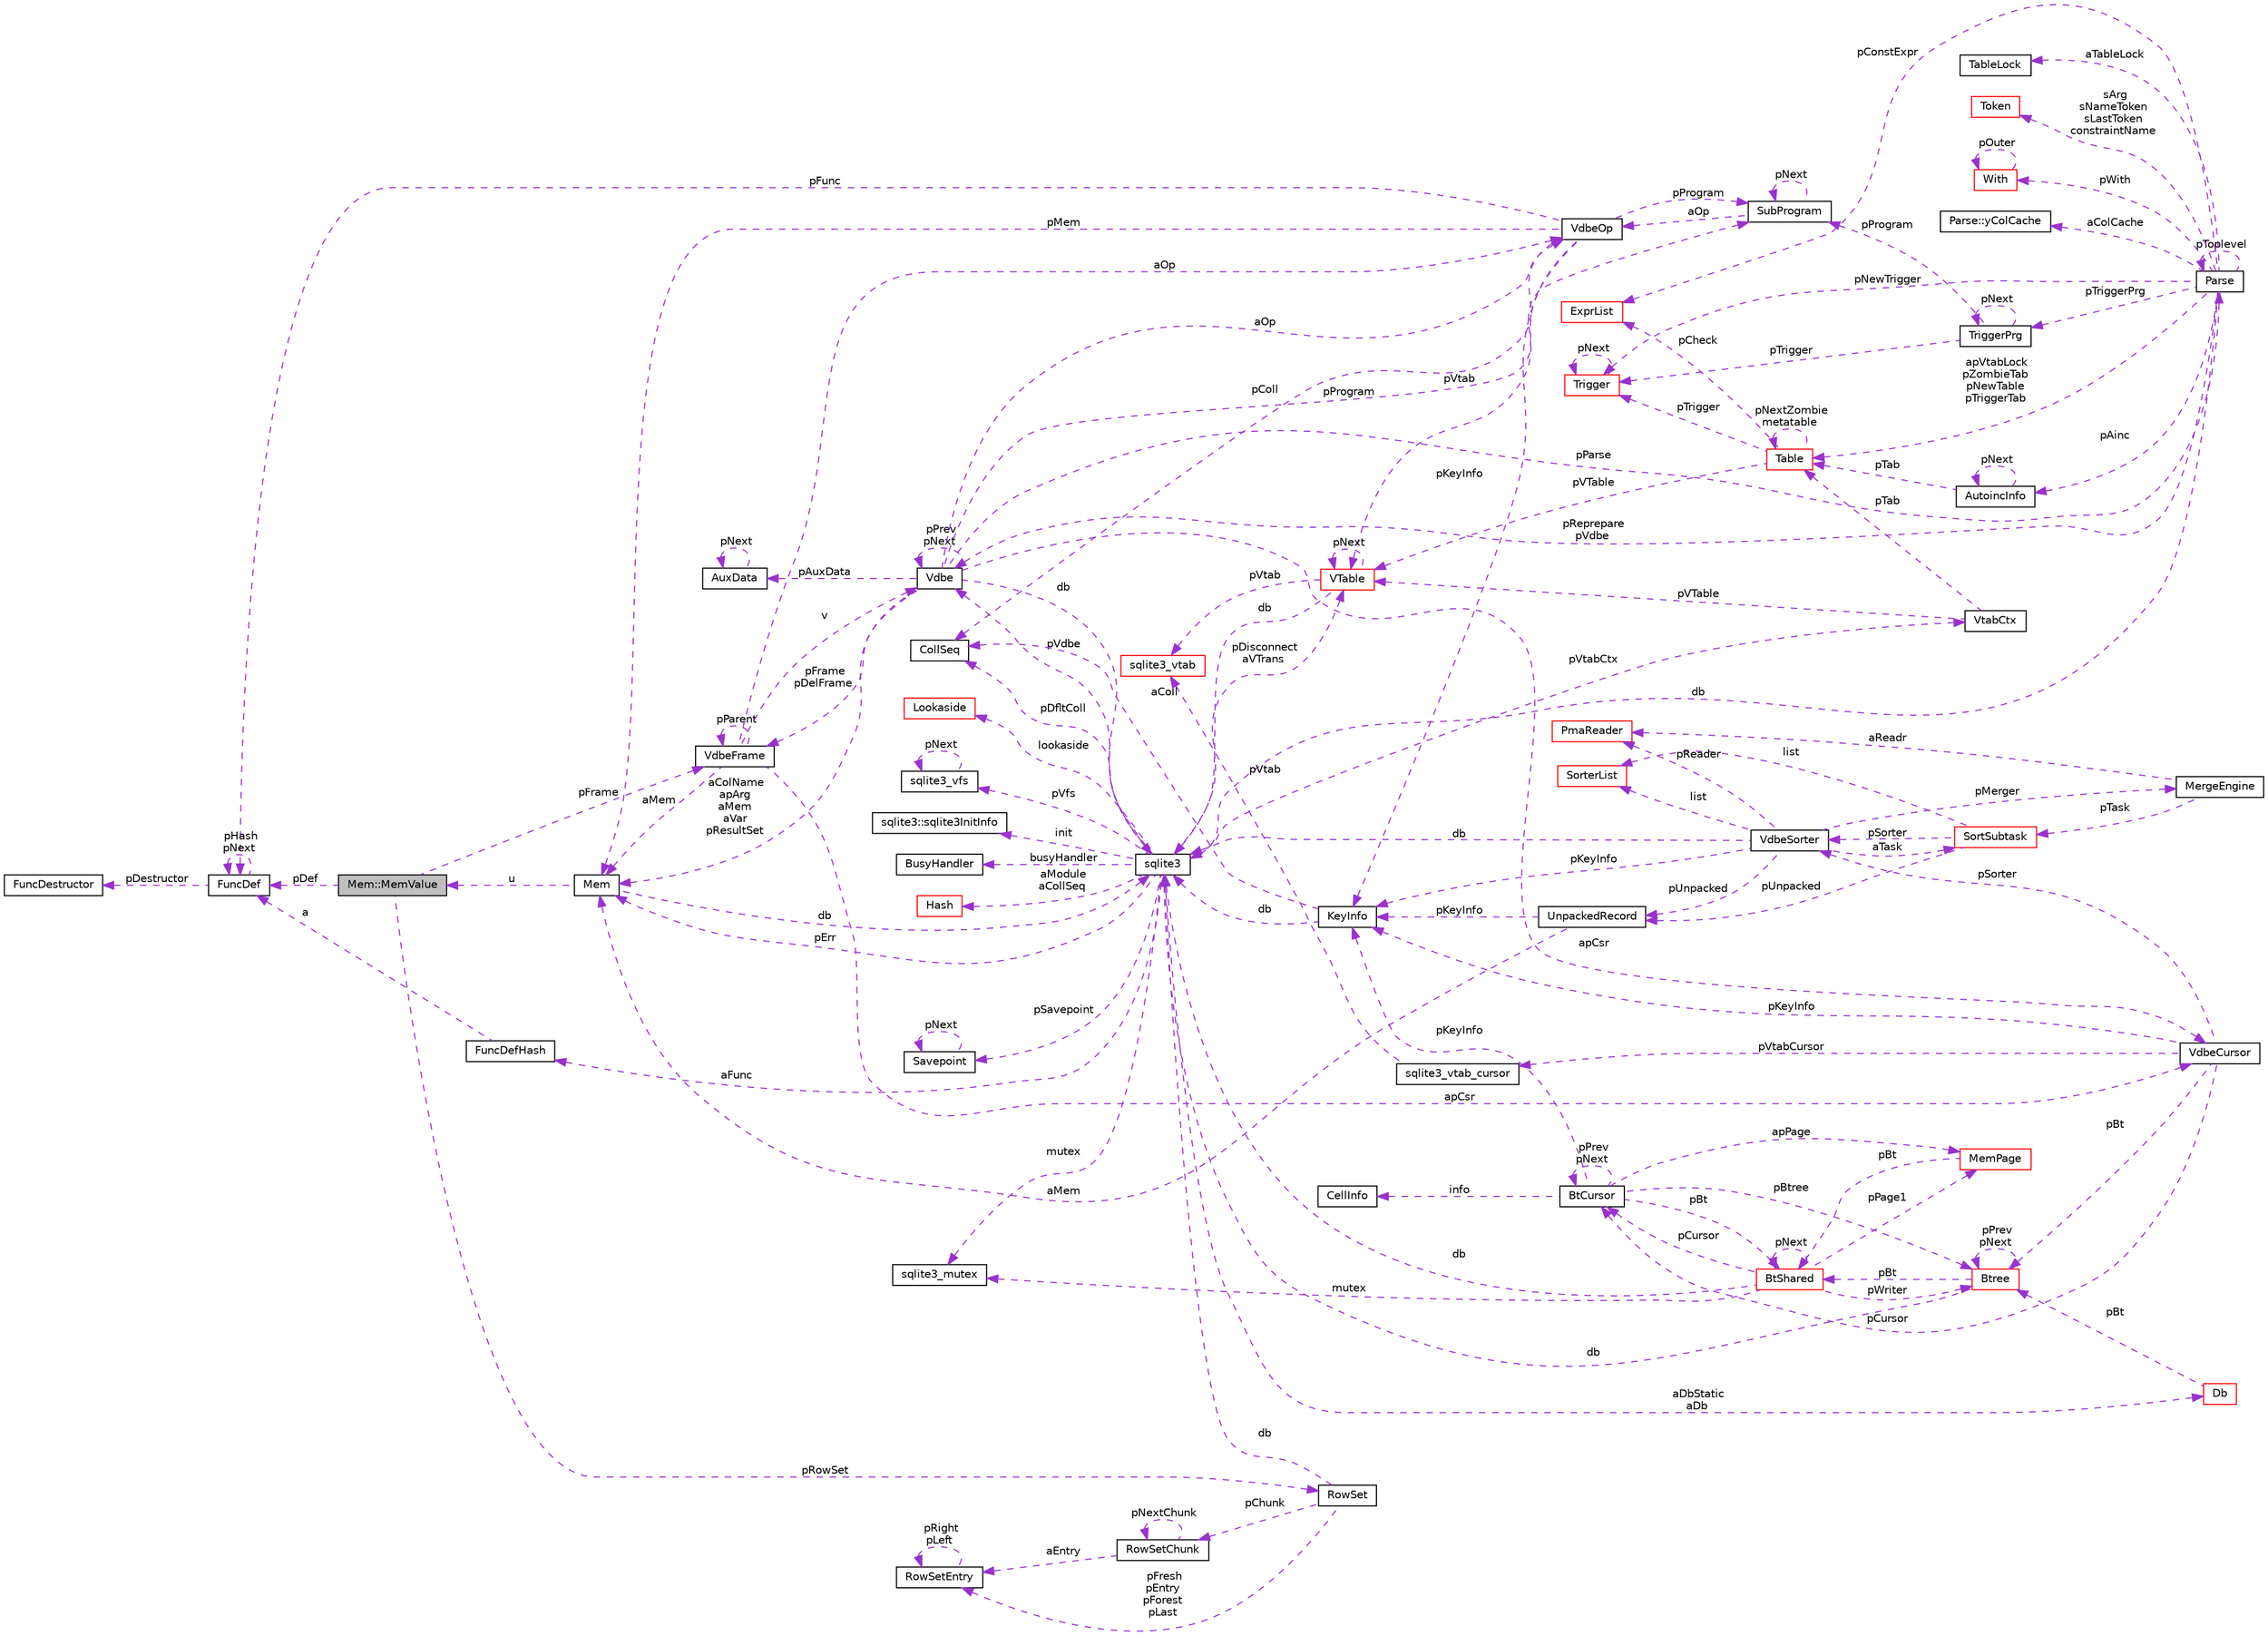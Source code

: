 digraph "Mem::MemValue"
{
  edge [fontname="Helvetica",fontsize="10",labelfontname="Helvetica",labelfontsize="10"];
  node [fontname="Helvetica",fontsize="10",shape=record];
  rankdir="LR";
  Node1 [label="Mem::MemValue",height=0.2,width=0.4,color="black", fillcolor="grey75", style="filled", fontcolor="black"];
  Node2 -> Node1 [dir="back",color="darkorchid3",fontsize="10",style="dashed",label=" pFrame" ,fontname="Helvetica"];
  Node2 [label="VdbeFrame",height=0.2,width=0.4,color="black", fillcolor="white", style="filled",URL="$struct_vdbe_frame.html"];
  Node3 -> Node2 [dir="back",color="darkorchid3",fontsize="10",style="dashed",label=" aMem" ,fontname="Helvetica"];
  Node3 [label="Mem",height=0.2,width=0.4,color="black", fillcolor="white", style="filled",URL="$struct_mem.html"];
  Node1 -> Node3 [dir="back",color="darkorchid3",fontsize="10",style="dashed",label=" u" ,fontname="Helvetica"];
  Node4 -> Node3 [dir="back",color="darkorchid3",fontsize="10",style="dashed",label=" db" ,fontname="Helvetica"];
  Node4 [label="sqlite3",height=0.2,width=0.4,color="black", fillcolor="white", style="filled",URL="$structsqlite3.html"];
  Node3 -> Node4 [dir="back",color="darkorchid3",fontsize="10",style="dashed",label=" pErr" ,fontname="Helvetica"];
  Node5 -> Node4 [dir="back",color="darkorchid3",fontsize="10",style="dashed",label=" pVdbe" ,fontname="Helvetica"];
  Node5 [label="Vdbe",height=0.2,width=0.4,color="black", fillcolor="white", style="filled",URL="$struct_vdbe.html"];
  Node5 -> Node5 [dir="back",color="darkorchid3",fontsize="10",style="dashed",label=" pPrev\npNext" ,fontname="Helvetica"];
  Node3 -> Node5 [dir="back",color="darkorchid3",fontsize="10",style="dashed",label=" aColName\napArg\naMem\naVar\npResultSet" ,fontname="Helvetica"];
  Node4 -> Node5 [dir="back",color="darkorchid3",fontsize="10",style="dashed",label=" db" ,fontname="Helvetica"];
  Node2 -> Node5 [dir="back",color="darkorchid3",fontsize="10",style="dashed",label=" pFrame\npDelFrame" ,fontname="Helvetica"];
  Node6 -> Node5 [dir="back",color="darkorchid3",fontsize="10",style="dashed",label=" pAuxData" ,fontname="Helvetica"];
  Node6 [label="AuxData",height=0.2,width=0.4,color="black", fillcolor="white", style="filled",URL="$struct_aux_data.html"];
  Node6 -> Node6 [dir="back",color="darkorchid3",fontsize="10",style="dashed",label=" pNext" ,fontname="Helvetica"];
  Node7 -> Node5 [dir="back",color="darkorchid3",fontsize="10",style="dashed",label=" pProgram" ,fontname="Helvetica"];
  Node7 [label="SubProgram",height=0.2,width=0.4,color="black", fillcolor="white", style="filled",URL="$struct_sub_program.html"];
  Node7 -> Node7 [dir="back",color="darkorchid3",fontsize="10",style="dashed",label=" pNext" ,fontname="Helvetica"];
  Node8 -> Node7 [dir="back",color="darkorchid3",fontsize="10",style="dashed",label=" aOp" ,fontname="Helvetica"];
  Node8 [label="VdbeOp",height=0.2,width=0.4,color="black", fillcolor="white", style="filled",URL="$struct_vdbe_op.html"];
  Node3 -> Node8 [dir="back",color="darkorchid3",fontsize="10",style="dashed",label=" pMem" ,fontname="Helvetica"];
  Node9 -> Node8 [dir="back",color="darkorchid3",fontsize="10",style="dashed",label=" pColl" ,fontname="Helvetica"];
  Node9 [label="CollSeq",height=0.2,width=0.4,color="black", fillcolor="white", style="filled",URL="$struct_coll_seq.html"];
  Node10 -> Node8 [dir="back",color="darkorchid3",fontsize="10",style="dashed",label=" pVtab" ,fontname="Helvetica"];
  Node10 [label="VTable",height=0.2,width=0.4,color="red", fillcolor="white", style="filled",URL="$struct_v_table.html"];
  Node4 -> Node10 [dir="back",color="darkorchid3",fontsize="10",style="dashed",label=" db" ,fontname="Helvetica"];
  Node10 -> Node10 [dir="back",color="darkorchid3",fontsize="10",style="dashed",label=" pNext" ,fontname="Helvetica"];
  Node11 -> Node10 [dir="back",color="darkorchid3",fontsize="10",style="dashed",label=" pVtab" ,fontname="Helvetica"];
  Node11 [label="sqlite3_vtab",height=0.2,width=0.4,color="red", fillcolor="white", style="filled",URL="$structsqlite3__vtab.html"];
  Node7 -> Node8 [dir="back",color="darkorchid3",fontsize="10",style="dashed",label=" pProgram" ,fontname="Helvetica"];
  Node12 -> Node8 [dir="back",color="darkorchid3",fontsize="10",style="dashed",label=" pKeyInfo" ,fontname="Helvetica"];
  Node12 [label="KeyInfo",height=0.2,width=0.4,color="black", fillcolor="white", style="filled",URL="$struct_key_info.html"];
  Node4 -> Node12 [dir="back",color="darkorchid3",fontsize="10",style="dashed",label=" db" ,fontname="Helvetica"];
  Node9 -> Node12 [dir="back",color="darkorchid3",fontsize="10",style="dashed",label=" aColl" ,fontname="Helvetica"];
  Node13 -> Node8 [dir="back",color="darkorchid3",fontsize="10",style="dashed",label=" pFunc" ,fontname="Helvetica"];
  Node13 [label="FuncDef",height=0.2,width=0.4,color="black", fillcolor="white", style="filled",URL="$struct_func_def.html"];
  Node14 -> Node13 [dir="back",color="darkorchid3",fontsize="10",style="dashed",label=" pDestructor" ,fontname="Helvetica"];
  Node14 [label="FuncDestructor",height=0.2,width=0.4,color="black", fillcolor="white", style="filled",URL="$struct_func_destructor.html"];
  Node13 -> Node13 [dir="back",color="darkorchid3",fontsize="10",style="dashed",label=" pHash\npNext" ,fontname="Helvetica"];
  Node15 -> Node5 [dir="back",color="darkorchid3",fontsize="10",style="dashed",label=" apCsr" ,fontname="Helvetica"];
  Node15 [label="VdbeCursor",height=0.2,width=0.4,color="black", fillcolor="white", style="filled",URL="$struct_vdbe_cursor.html"];
  Node16 -> Node15 [dir="back",color="darkorchid3",fontsize="10",style="dashed",label=" pCursor" ,fontname="Helvetica"];
  Node16 [label="BtCursor",height=0.2,width=0.4,color="black", fillcolor="white", style="filled",URL="$struct_bt_cursor.html"];
  Node16 -> Node16 [dir="back",color="darkorchid3",fontsize="10",style="dashed",label=" pPrev\npNext" ,fontname="Helvetica"];
  Node17 -> Node16 [dir="back",color="darkorchid3",fontsize="10",style="dashed",label=" info" ,fontname="Helvetica"];
  Node17 [label="CellInfo",height=0.2,width=0.4,color="black", fillcolor="white", style="filled",URL="$struct_cell_info.html"];
  Node18 -> Node16 [dir="back",color="darkorchid3",fontsize="10",style="dashed",label=" pBt" ,fontname="Helvetica"];
  Node18 [label="BtShared",height=0.2,width=0.4,color="red", fillcolor="white", style="filled",URL="$struct_bt_shared.html"];
  Node16 -> Node18 [dir="back",color="darkorchid3",fontsize="10",style="dashed",label=" pCursor" ,fontname="Helvetica"];
  Node18 -> Node18 [dir="back",color="darkorchid3",fontsize="10",style="dashed",label=" pNext" ,fontname="Helvetica"];
  Node4 -> Node18 [dir="back",color="darkorchid3",fontsize="10",style="dashed",label=" db" ,fontname="Helvetica"];
  Node19 -> Node18 [dir="back",color="darkorchid3",fontsize="10",style="dashed",label=" mutex" ,fontname="Helvetica"];
  Node19 [label="sqlite3_mutex",height=0.2,width=0.4,color="black", fillcolor="white", style="filled",URL="$structsqlite3__mutex.html"];
  Node20 -> Node18 [dir="back",color="darkorchid3",fontsize="10",style="dashed",label=" pPage1" ,fontname="Helvetica"];
  Node20 [label="MemPage",height=0.2,width=0.4,color="red", fillcolor="white", style="filled",URL="$struct_mem_page.html"];
  Node18 -> Node20 [dir="back",color="darkorchid3",fontsize="10",style="dashed",label=" pBt" ,fontname="Helvetica"];
  Node21 -> Node18 [dir="back",color="darkorchid3",fontsize="10",style="dashed",label=" pWriter" ,fontname="Helvetica"];
  Node21 [label="Btree",height=0.2,width=0.4,color="red", fillcolor="white", style="filled",URL="$struct_btree.html"];
  Node18 -> Node21 [dir="back",color="darkorchid3",fontsize="10",style="dashed",label=" pBt" ,fontname="Helvetica"];
  Node4 -> Node21 [dir="back",color="darkorchid3",fontsize="10",style="dashed",label=" db" ,fontname="Helvetica"];
  Node21 -> Node21 [dir="back",color="darkorchid3",fontsize="10",style="dashed",label=" pPrev\npNext" ,fontname="Helvetica"];
  Node20 -> Node16 [dir="back",color="darkorchid3",fontsize="10",style="dashed",label=" apPage" ,fontname="Helvetica"];
  Node12 -> Node16 [dir="back",color="darkorchid3",fontsize="10",style="dashed",label=" pKeyInfo" ,fontname="Helvetica"];
  Node21 -> Node16 [dir="back",color="darkorchid3",fontsize="10",style="dashed",label=" pBtree" ,fontname="Helvetica"];
  Node22 -> Node15 [dir="back",color="darkorchid3",fontsize="10",style="dashed",label=" pVtabCursor" ,fontname="Helvetica"];
  Node22 [label="sqlite3_vtab_cursor",height=0.2,width=0.4,color="black", fillcolor="white", style="filled",URL="$structsqlite3__vtab__cursor.html"];
  Node11 -> Node22 [dir="back",color="darkorchid3",fontsize="10",style="dashed",label=" pVtab" ,fontname="Helvetica"];
  Node23 -> Node15 [dir="back",color="darkorchid3",fontsize="10",style="dashed",label=" pSorter" ,fontname="Helvetica"];
  Node23 [label="VdbeSorter",height=0.2,width=0.4,color="black", fillcolor="white", style="filled",URL="$struct_vdbe_sorter.html"];
  Node24 -> Node23 [dir="back",color="darkorchid3",fontsize="10",style="dashed",label=" list" ,fontname="Helvetica"];
  Node24 [label="SorterList",height=0.2,width=0.4,color="red", fillcolor="white", style="filled",URL="$struct_sorter_list.html"];
  Node4 -> Node23 [dir="back",color="darkorchid3",fontsize="10",style="dashed",label=" db" ,fontname="Helvetica"];
  Node25 -> Node23 [dir="back",color="darkorchid3",fontsize="10",style="dashed",label=" pMerger" ,fontname="Helvetica"];
  Node25 [label="MergeEngine",height=0.2,width=0.4,color="black", fillcolor="white", style="filled",URL="$struct_merge_engine.html"];
  Node26 -> Node25 [dir="back",color="darkorchid3",fontsize="10",style="dashed",label=" aReadr" ,fontname="Helvetica"];
  Node26 [label="PmaReader",height=0.2,width=0.4,color="red", fillcolor="white", style="filled",URL="$struct_pma_reader.html"];
  Node27 -> Node25 [dir="back",color="darkorchid3",fontsize="10",style="dashed",label=" pTask" ,fontname="Helvetica"];
  Node27 [label="SortSubtask",height=0.2,width=0.4,color="red", fillcolor="white", style="filled",URL="$struct_sort_subtask.html"];
  Node24 -> Node27 [dir="back",color="darkorchid3",fontsize="10",style="dashed",label=" list" ,fontname="Helvetica"];
  Node23 -> Node27 [dir="back",color="darkorchid3",fontsize="10",style="dashed",label=" pSorter" ,fontname="Helvetica"];
  Node28 -> Node27 [dir="back",color="darkorchid3",fontsize="10",style="dashed",label=" pUnpacked" ,fontname="Helvetica"];
  Node28 [label="UnpackedRecord",height=0.2,width=0.4,color="black", fillcolor="white", style="filled",URL="$struct_unpacked_record.html"];
  Node3 -> Node28 [dir="back",color="darkorchid3",fontsize="10",style="dashed",label=" aMem" ,fontname="Helvetica"];
  Node12 -> Node28 [dir="back",color="darkorchid3",fontsize="10",style="dashed",label=" pKeyInfo" ,fontname="Helvetica"];
  Node26 -> Node23 [dir="back",color="darkorchid3",fontsize="10",style="dashed",label=" pReader" ,fontname="Helvetica"];
  Node12 -> Node23 [dir="back",color="darkorchid3",fontsize="10",style="dashed",label=" pKeyInfo" ,fontname="Helvetica"];
  Node28 -> Node23 [dir="back",color="darkorchid3",fontsize="10",style="dashed",label=" pUnpacked" ,fontname="Helvetica"];
  Node27 -> Node23 [dir="back",color="darkorchid3",fontsize="10",style="dashed",label=" aTask" ,fontname="Helvetica"];
  Node12 -> Node15 [dir="back",color="darkorchid3",fontsize="10",style="dashed",label=" pKeyInfo" ,fontname="Helvetica"];
  Node21 -> Node15 [dir="back",color="darkorchid3",fontsize="10",style="dashed",label=" pBt" ,fontname="Helvetica"];
  Node29 -> Node5 [dir="back",color="darkorchid3",fontsize="10",style="dashed",label=" pParse" ,fontname="Helvetica"];
  Node29 [label="Parse",height=0.2,width=0.4,color="black", fillcolor="white", style="filled",URL="$struct_parse.html"];
  Node5 -> Node29 [dir="back",color="darkorchid3",fontsize="10",style="dashed",label=" pReprepare\npVdbe" ,fontname="Helvetica"];
  Node4 -> Node29 [dir="back",color="darkorchid3",fontsize="10",style="dashed",label=" db" ,fontname="Helvetica"];
  Node30 -> Node29 [dir="back",color="darkorchid3",fontsize="10",style="dashed",label=" aTableLock" ,fontname="Helvetica"];
  Node30 [label="TableLock",height=0.2,width=0.4,color="black", fillcolor="white", style="filled",URL="$struct_table_lock.html"];
  Node31 -> Node29 [dir="back",color="darkorchid3",fontsize="10",style="dashed",label=" sArg\nsNameToken\nsLastToken\nconstraintName" ,fontname="Helvetica"];
  Node31 [label="Token",height=0.2,width=0.4,color="red", fillcolor="white", style="filled",URL="$struct_token.html"];
  Node32 -> Node29 [dir="back",color="darkorchid3",fontsize="10",style="dashed",label=" pWith" ,fontname="Helvetica"];
  Node32 [label="With",height=0.2,width=0.4,color="red", fillcolor="white", style="filled",URL="$struct_with.html"];
  Node32 -> Node32 [dir="back",color="darkorchid3",fontsize="10",style="dashed",label=" pOuter" ,fontname="Helvetica"];
  Node33 -> Node29 [dir="back",color="darkorchid3",fontsize="10",style="dashed",label=" aColCache" ,fontname="Helvetica"];
  Node33 [label="Parse::yColCache",height=0.2,width=0.4,color="black", fillcolor="white", style="filled",URL="$struct_parse_1_1y_col_cache.html"];
  Node34 -> Node29 [dir="back",color="darkorchid3",fontsize="10",style="dashed",label=" apVtabLock\npZombieTab\npNewTable\npTriggerTab" ,fontname="Helvetica"];
  Node34 [label="Table",height=0.2,width=0.4,color="red", fillcolor="white", style="filled",URL="$struct_table.html"];
  Node10 -> Node34 [dir="back",color="darkorchid3",fontsize="10",style="dashed",label=" pVTable" ,fontname="Helvetica"];
  Node34 -> Node34 [dir="back",color="darkorchid3",fontsize="10",style="dashed",label=" pNextZombie\nmetatable" ,fontname="Helvetica"];
  Node35 -> Node34 [dir="back",color="darkorchid3",fontsize="10",style="dashed",label=" pTrigger" ,fontname="Helvetica"];
  Node35 [label="Trigger",height=0.2,width=0.4,color="red", fillcolor="white", style="filled",URL="$struct_trigger.html"];
  Node35 -> Node35 [dir="back",color="darkorchid3",fontsize="10",style="dashed",label=" pNext" ,fontname="Helvetica"];
  Node36 -> Node34 [dir="back",color="darkorchid3",fontsize="10",style="dashed",label=" pCheck" ,fontname="Helvetica"];
  Node36 [label="ExprList",height=0.2,width=0.4,color="red", fillcolor="white", style="filled",URL="$struct_expr_list.html"];
  Node35 -> Node29 [dir="back",color="darkorchid3",fontsize="10",style="dashed",label=" pNewTrigger" ,fontname="Helvetica"];
  Node37 -> Node29 [dir="back",color="darkorchid3",fontsize="10",style="dashed",label=" pTriggerPrg" ,fontname="Helvetica"];
  Node37 [label="TriggerPrg",height=0.2,width=0.4,color="black", fillcolor="white", style="filled",URL="$struct_trigger_prg.html"];
  Node7 -> Node37 [dir="back",color="darkorchid3",fontsize="10",style="dashed",label=" pProgram" ,fontname="Helvetica"];
  Node35 -> Node37 [dir="back",color="darkorchid3",fontsize="10",style="dashed",label=" pTrigger" ,fontname="Helvetica"];
  Node37 -> Node37 [dir="back",color="darkorchid3",fontsize="10",style="dashed",label=" pNext" ,fontname="Helvetica"];
  Node38 -> Node29 [dir="back",color="darkorchid3",fontsize="10",style="dashed",label=" pAinc" ,fontname="Helvetica"];
  Node38 [label="AutoincInfo",height=0.2,width=0.4,color="black", fillcolor="white", style="filled",URL="$struct_autoinc_info.html"];
  Node34 -> Node38 [dir="back",color="darkorchid3",fontsize="10",style="dashed",label=" pTab" ,fontname="Helvetica"];
  Node38 -> Node38 [dir="back",color="darkorchid3",fontsize="10",style="dashed",label=" pNext" ,fontname="Helvetica"];
  Node36 -> Node29 [dir="back",color="darkorchid3",fontsize="10",style="dashed",label=" pConstExpr" ,fontname="Helvetica"];
  Node29 -> Node29 [dir="back",color="darkorchid3",fontsize="10",style="dashed",label=" pToplevel" ,fontname="Helvetica"];
  Node8 -> Node5 [dir="back",color="darkorchid3",fontsize="10",style="dashed",label=" aOp" ,fontname="Helvetica"];
  Node39 -> Node4 [dir="back",color="darkorchid3",fontsize="10",style="dashed",label=" pSavepoint" ,fontname="Helvetica"];
  Node39 [label="Savepoint",height=0.2,width=0.4,color="black", fillcolor="white", style="filled",URL="$struct_savepoint.html"];
  Node39 -> Node39 [dir="back",color="darkorchid3",fontsize="10",style="dashed",label=" pNext" ,fontname="Helvetica"];
  Node40 -> Node4 [dir="back",color="darkorchid3",fontsize="10",style="dashed",label=" aFunc" ,fontname="Helvetica"];
  Node40 [label="FuncDefHash",height=0.2,width=0.4,color="black", fillcolor="white", style="filled",URL="$struct_func_def_hash.html"];
  Node13 -> Node40 [dir="back",color="darkorchid3",fontsize="10",style="dashed",label=" a" ,fontname="Helvetica"];
  Node41 -> Node4 [dir="back",color="darkorchid3",fontsize="10",style="dashed",label=" lookaside" ,fontname="Helvetica"];
  Node41 [label="Lookaside",height=0.2,width=0.4,color="red", fillcolor="white", style="filled",URL="$struct_lookaside.html"];
  Node19 -> Node4 [dir="back",color="darkorchid3",fontsize="10",style="dashed",label=" mutex" ,fontname="Helvetica"];
  Node42 -> Node4 [dir="back",color="darkorchid3",fontsize="10",style="dashed",label=" pVfs" ,fontname="Helvetica"];
  Node42 [label="sqlite3_vfs",height=0.2,width=0.4,color="black", fillcolor="white", style="filled",URL="$structsqlite3__vfs.html"];
  Node42 -> Node42 [dir="back",color="darkorchid3",fontsize="10",style="dashed",label=" pNext" ,fontname="Helvetica"];
  Node43 -> Node4 [dir="back",color="darkorchid3",fontsize="10",style="dashed",label=" init" ,fontname="Helvetica"];
  Node43 [label="sqlite3::sqlite3InitInfo",height=0.2,width=0.4,color="black", fillcolor="white", style="filled",URL="$structsqlite3_1_1sqlite3_init_info.html"];
  Node44 -> Node4 [dir="back",color="darkorchid3",fontsize="10",style="dashed",label=" busyHandler" ,fontname="Helvetica"];
  Node44 [label="BusyHandler",height=0.2,width=0.4,color="black", fillcolor="white", style="filled",URL="$struct_busy_handler.html"];
  Node45 -> Node4 [dir="back",color="darkorchid3",fontsize="10",style="dashed",label=" pVtabCtx" ,fontname="Helvetica"];
  Node45 [label="VtabCtx",height=0.2,width=0.4,color="black", fillcolor="white", style="filled",URL="$struct_vtab_ctx.html"];
  Node10 -> Node45 [dir="back",color="darkorchid3",fontsize="10",style="dashed",label=" pVTable" ,fontname="Helvetica"];
  Node34 -> Node45 [dir="back",color="darkorchid3",fontsize="10",style="dashed",label=" pTab" ,fontname="Helvetica"];
  Node9 -> Node4 [dir="back",color="darkorchid3",fontsize="10",style="dashed",label=" pDfltColl" ,fontname="Helvetica"];
  Node10 -> Node4 [dir="back",color="darkorchid3",fontsize="10",style="dashed",label=" pDisconnect\naVTrans" ,fontname="Helvetica"];
  Node46 -> Node4 [dir="back",color="darkorchid3",fontsize="10",style="dashed",label=" aDbStatic\naDb" ,fontname="Helvetica"];
  Node46 [label="Db",height=0.2,width=0.4,color="red", fillcolor="white", style="filled",URL="$struct_db.html"];
  Node21 -> Node46 [dir="back",color="darkorchid3",fontsize="10",style="dashed",label=" pBt" ,fontname="Helvetica"];
  Node47 -> Node4 [dir="back",color="darkorchid3",fontsize="10",style="dashed",label=" aModule\naCollSeq" ,fontname="Helvetica"];
  Node47 [label="Hash",height=0.2,width=0.4,color="red", fillcolor="white", style="filled",URL="$struct_hash.html"];
  Node5 -> Node2 [dir="back",color="darkorchid3",fontsize="10",style="dashed",label=" v" ,fontname="Helvetica"];
  Node2 -> Node2 [dir="back",color="darkorchid3",fontsize="10",style="dashed",label=" pParent" ,fontname="Helvetica"];
  Node15 -> Node2 [dir="back",color="darkorchid3",fontsize="10",style="dashed",label=" apCsr" ,fontname="Helvetica"];
  Node8 -> Node2 [dir="back",color="darkorchid3",fontsize="10",style="dashed",label=" aOp" ,fontname="Helvetica"];
  Node48 -> Node1 [dir="back",color="darkorchid3",fontsize="10",style="dashed",label=" pRowSet" ,fontname="Helvetica"];
  Node48 [label="RowSet",height=0.2,width=0.4,color="black", fillcolor="white", style="filled",URL="$struct_row_set.html"];
  Node4 -> Node48 [dir="back",color="darkorchid3",fontsize="10",style="dashed",label=" db" ,fontname="Helvetica"];
  Node49 -> Node48 [dir="back",color="darkorchid3",fontsize="10",style="dashed",label=" pChunk" ,fontname="Helvetica"];
  Node49 [label="RowSetChunk",height=0.2,width=0.4,color="black", fillcolor="white", style="filled",URL="$struct_row_set_chunk.html"];
  Node49 -> Node49 [dir="back",color="darkorchid3",fontsize="10",style="dashed",label=" pNextChunk" ,fontname="Helvetica"];
  Node50 -> Node49 [dir="back",color="darkorchid3",fontsize="10",style="dashed",label=" aEntry" ,fontname="Helvetica"];
  Node50 [label="RowSetEntry",height=0.2,width=0.4,color="black", fillcolor="white", style="filled",URL="$struct_row_set_entry.html"];
  Node50 -> Node50 [dir="back",color="darkorchid3",fontsize="10",style="dashed",label=" pRight\npLeft" ,fontname="Helvetica"];
  Node50 -> Node48 [dir="back",color="darkorchid3",fontsize="10",style="dashed",label=" pFresh\npEntry\npForest\npLast" ,fontname="Helvetica"];
  Node13 -> Node1 [dir="back",color="darkorchid3",fontsize="10",style="dashed",label=" pDef" ,fontname="Helvetica"];
}
